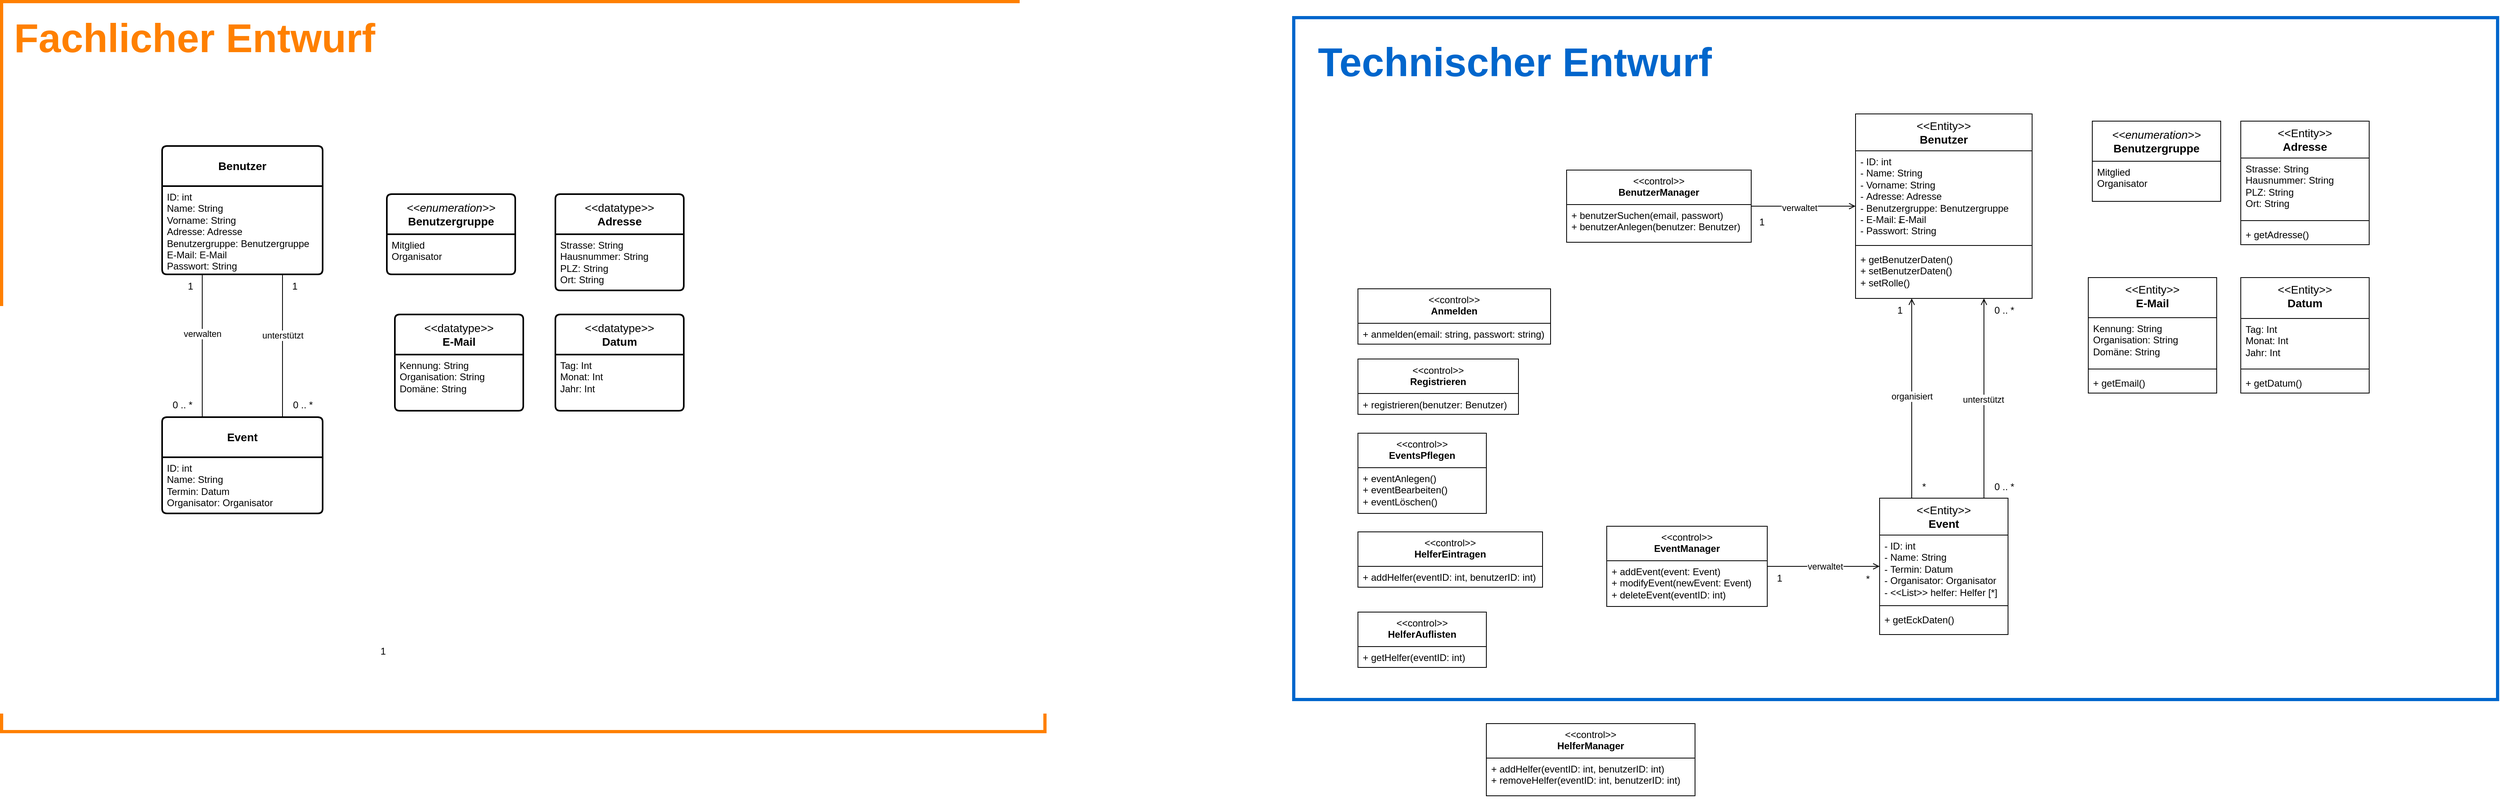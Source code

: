 <mxfile version="24.5.4" type="device">
  <diagram name="Seite-1" id="Eqmvniv_czIGo2SpjLZo">
    <mxGraphModel dx="1728" dy="2091" grid="1" gridSize="10" guides="1" tooltips="1" connect="1" arrows="1" fold="1" page="1" pageScale="1" pageWidth="827" pageHeight="1169" math="0" shadow="0">
      <root>
        <mxCell id="0" />
        <mxCell id="1" parent="0" />
        <mxCell id="cLUYI5qMMWvKZr-MMFAg-8" value="" style="rounded=0;whiteSpace=wrap;html=1;fillColor=none;strokeColor=#FF8000;strokeWidth=4;fontColor=#ff8000;" parent="1" vertex="1">
          <mxGeometry x="80" y="-180" width="1300" height="910" as="geometry" />
        </mxCell>
        <mxCell id="J6vvMmSOAbi-oVOgm_Qq-1" value="&lt;b&gt;Benutzer&lt;/b&gt;" style="swimlane;childLayout=stackLayout;horizontal=1;startSize=50;horizontalStack=0;rounded=1;fontSize=14;fontStyle=0;strokeWidth=2;resizeParent=0;resizeLast=1;shadow=0;dashed=0;align=center;arcSize=4;whiteSpace=wrap;html=1;" parent="1" vertex="1">
          <mxGeometry x="280" width="200" height="160" as="geometry" />
        </mxCell>
        <mxCell id="J6vvMmSOAbi-oVOgm_Qq-2" value="&lt;div&gt;ID: int&lt;/div&gt;&lt;div&gt;Name: String&lt;/div&gt;&lt;div&gt;Vorname: String&lt;/div&gt;&lt;div&gt;Adresse: Adresse&lt;/div&gt;Benutzergruppe: Benutzergruppe&lt;div&gt;E-Mail: E-Mail&lt;/div&gt;&lt;div&gt;Passwort: String&lt;/div&gt;" style="align=left;strokeColor=none;fillColor=none;spacingLeft=4;fontSize=12;verticalAlign=top;resizable=0;rotatable=0;part=1;html=1;" parent="J6vvMmSOAbi-oVOgm_Qq-1" vertex="1">
          <mxGeometry y="50" width="200" height="110" as="geometry" />
        </mxCell>
        <mxCell id="J6vvMmSOAbi-oVOgm_Qq-5" value="&lt;i&gt;&amp;lt;&amp;lt;enumeration&amp;gt;&amp;gt;&lt;/i&gt;&lt;div&gt;&lt;b&gt;Benutzergruppe&lt;/b&gt;&lt;/div&gt;" style="swimlane;childLayout=stackLayout;horizontal=1;startSize=50;horizontalStack=0;rounded=1;fontSize=14;fontStyle=0;strokeWidth=2;resizeParent=0;resizeLast=1;shadow=0;dashed=0;align=center;arcSize=4;whiteSpace=wrap;html=1;" parent="1" vertex="1">
          <mxGeometry x="560" y="60" width="160" height="100" as="geometry" />
        </mxCell>
        <mxCell id="J6vvMmSOAbi-oVOgm_Qq-6" value="Mitglied&lt;div&gt;Organisator&lt;/div&gt;" style="align=left;strokeColor=none;fillColor=none;spacingLeft=4;fontSize=12;verticalAlign=top;resizable=0;rotatable=0;part=1;html=1;" parent="J6vvMmSOAbi-oVOgm_Qq-5" vertex="1">
          <mxGeometry y="50" width="160" height="50" as="geometry" />
        </mxCell>
        <mxCell id="J6vvMmSOAbi-oVOgm_Qq-12" value="&lt;b&gt;Event&lt;/b&gt;" style="swimlane;childLayout=stackLayout;horizontal=1;startSize=50;horizontalStack=0;rounded=1;fontSize=14;fontStyle=0;strokeWidth=2;resizeParent=0;resizeLast=1;shadow=0;dashed=0;align=center;arcSize=4;whiteSpace=wrap;html=1;" parent="1" vertex="1">
          <mxGeometry x="280" y="338" width="200" height="120" as="geometry" />
        </mxCell>
        <mxCell id="J6vvMmSOAbi-oVOgm_Qq-13" value="&lt;div&gt;ID: int&lt;/div&gt;Name: String&lt;div&gt;&lt;/div&gt;&lt;div&gt;Termin: Datum&lt;/div&gt;&lt;div&gt;Organisator: Organisator&lt;/div&gt;" style="align=left;strokeColor=none;fillColor=none;spacingLeft=4;fontSize=12;verticalAlign=top;resizable=0;rotatable=0;part=1;html=1;" parent="J6vvMmSOAbi-oVOgm_Qq-12" vertex="1">
          <mxGeometry y="50" width="200" height="70" as="geometry" />
        </mxCell>
        <mxCell id="cLUYI5qMMWvKZr-MMFAg-2" style="edgeStyle=orthogonalEdgeStyle;rounded=0;orthogonalLoop=1;jettySize=auto;html=1;endArrow=none;endFill=0;entryX=0.25;entryY=0;entryDx=0;entryDy=0;" parent="1" source="J6vvMmSOAbi-oVOgm_Qq-1" target="J6vvMmSOAbi-oVOgm_Qq-12" edge="1">
          <mxGeometry relative="1" as="geometry">
            <mxPoint x="250" y="360" as="sourcePoint" />
            <Array as="points">
              <mxPoint x="330" y="210" />
              <mxPoint x="330" y="210" />
            </Array>
          </mxGeometry>
        </mxCell>
        <mxCell id="cLUYI5qMMWvKZr-MMFAg-3" value="verwalten" style="edgeLabel;html=1;align=center;verticalAlign=middle;resizable=0;points=[];" parent="cLUYI5qMMWvKZr-MMFAg-2" vertex="1" connectable="0">
          <mxGeometry x="-0.19" y="-2" relative="1" as="geometry">
            <mxPoint x="2" y="2" as="offset" />
          </mxGeometry>
        </mxCell>
        <mxCell id="J6vvMmSOAbi-oVOgm_Qq-26" value="0 .. *" style="text;html=1;align=center;verticalAlign=middle;resizable=0;points=[];autosize=1;strokeColor=none;fillColor=none;" parent="1" vertex="1">
          <mxGeometry x="280" y="308" width="50" height="30" as="geometry" />
        </mxCell>
        <mxCell id="J6vvMmSOAbi-oVOgm_Qq-27" value="1" style="text;html=1;align=center;verticalAlign=middle;resizable=0;points=[];autosize=1;strokeColor=none;fillColor=none;" parent="1" vertex="1">
          <mxGeometry x="300" y="160" width="30" height="30" as="geometry" />
        </mxCell>
        <mxCell id="J6vvMmSOAbi-oVOgm_Qq-30" value="&lt;div&gt;&amp;lt;&amp;lt;datatype&amp;gt;&amp;gt;&lt;/div&gt;&lt;b&gt;Adresse&lt;/b&gt;" style="swimlane;childLayout=stackLayout;horizontal=1;startSize=50;horizontalStack=0;rounded=1;fontSize=14;fontStyle=0;strokeWidth=2;resizeParent=0;resizeLast=1;shadow=0;dashed=0;align=center;arcSize=4;whiteSpace=wrap;html=1;" parent="1" vertex="1">
          <mxGeometry x="770" y="60" width="160" height="120" as="geometry" />
        </mxCell>
        <mxCell id="J6vvMmSOAbi-oVOgm_Qq-31" value="Strasse: String&lt;div&gt;Hausnummer: String&lt;/div&gt;&lt;div&gt;PLZ: String&lt;/div&gt;&lt;div&gt;Ort: String&lt;/div&gt;" style="align=left;strokeColor=none;fillColor=none;spacingLeft=4;fontSize=12;verticalAlign=top;resizable=0;rotatable=0;part=1;html=1;" parent="J6vvMmSOAbi-oVOgm_Qq-30" vertex="1">
          <mxGeometry y="50" width="160" height="70" as="geometry" />
        </mxCell>
        <mxCell id="FKtlgxsSE6_4xqyyRltD-1" value="&lt;div&gt;&amp;lt;&amp;lt;datatype&amp;gt;&amp;gt;&lt;b&gt;&lt;br&gt;&lt;/b&gt;&lt;/div&gt;&lt;b&gt;Datum&lt;/b&gt;" style="swimlane;childLayout=stackLayout;horizontal=1;startSize=50;horizontalStack=0;rounded=1;fontSize=14;fontStyle=0;strokeWidth=2;resizeParent=0;resizeLast=1;shadow=0;dashed=0;align=center;arcSize=4;whiteSpace=wrap;html=1;" parent="1" vertex="1">
          <mxGeometry x="770" y="210" width="160" height="120" as="geometry" />
        </mxCell>
        <mxCell id="FKtlgxsSE6_4xqyyRltD-2" value="Tag: Int&lt;div&gt;Monat: Int&lt;/div&gt;&lt;div&gt;Jahr: Int&lt;/div&gt;" style="align=left;strokeColor=none;fillColor=none;spacingLeft=4;fontSize=12;verticalAlign=top;resizable=0;rotatable=0;part=1;html=1;" parent="FKtlgxsSE6_4xqyyRltD-1" vertex="1">
          <mxGeometry y="50" width="160" height="70" as="geometry" />
        </mxCell>
        <mxCell id="FKtlgxsSE6_4xqyyRltD-7" style="edgeStyle=orthogonalEdgeStyle;rounded=0;orthogonalLoop=1;jettySize=auto;html=1;entryX=0.75;entryY=0;entryDx=0;entryDy=0;endArrow=none;endFill=0;" parent="1" source="J6vvMmSOAbi-oVOgm_Qq-1" target="J6vvMmSOAbi-oVOgm_Qq-12" edge="1">
          <mxGeometry relative="1" as="geometry">
            <Array as="points">
              <mxPoint x="430" y="330" />
              <mxPoint x="430" y="330" />
            </Array>
            <mxPoint x="630" y="458" as="sourcePoint" />
          </mxGeometry>
        </mxCell>
        <mxCell id="FKtlgxsSE6_4xqyyRltD-9" value="unterstützt" style="edgeLabel;html=1;align=center;verticalAlign=middle;resizable=0;points=[];" parent="FKtlgxsSE6_4xqyyRltD-7" vertex="1" connectable="0">
          <mxGeometry x="-0.015" y="3" relative="1" as="geometry">
            <mxPoint x="-3" y="-12" as="offset" />
          </mxGeometry>
        </mxCell>
        <mxCell id="FKtlgxsSE6_4xqyyRltD-10" value="0 .. *" style="text;html=1;align=center;verticalAlign=middle;resizable=0;points=[];autosize=1;strokeColor=none;fillColor=none;" parent="1" vertex="1">
          <mxGeometry x="430" y="308" width="50" height="30" as="geometry" />
        </mxCell>
        <mxCell id="FKtlgxsSE6_4xqyyRltD-12" value="1" style="text;html=1;align=center;verticalAlign=middle;resizable=0;points=[];autosize=1;strokeColor=none;fillColor=none;" parent="1" vertex="1">
          <mxGeometry x="540" y="615" width="30" height="30" as="geometry" />
        </mxCell>
        <mxCell id="FKtlgxsSE6_4xqyyRltD-13" value="1" style="text;html=1;align=center;verticalAlign=middle;resizable=0;points=[];autosize=1;strokeColor=none;fillColor=none;" parent="1" vertex="1">
          <mxGeometry x="430" y="160" width="30" height="30" as="geometry" />
        </mxCell>
        <mxCell id="cLUYI5qMMWvKZr-MMFAg-4" value="&lt;div&gt;&amp;lt;&amp;lt;datatype&amp;gt;&amp;gt;&lt;b&gt;&lt;br&gt;&lt;/b&gt;&lt;/div&gt;&lt;b&gt;E-Mail&lt;/b&gt;" style="swimlane;childLayout=stackLayout;horizontal=1;startSize=50;horizontalStack=0;rounded=1;fontSize=14;fontStyle=0;strokeWidth=2;resizeParent=0;resizeLast=1;shadow=0;dashed=0;align=center;arcSize=4;whiteSpace=wrap;html=1;" parent="1" vertex="1">
          <mxGeometry x="570" y="210" width="160" height="120" as="geometry" />
        </mxCell>
        <mxCell id="cLUYI5qMMWvKZr-MMFAg-5" value="Kennung: String&lt;div&gt;Organisation: String&lt;/div&gt;&lt;div&gt;Domäne: String&lt;/div&gt;" style="align=left;strokeColor=none;fillColor=none;spacingLeft=4;fontSize=12;verticalAlign=top;resizable=0;rotatable=0;part=1;html=1;" parent="cLUYI5qMMWvKZr-MMFAg-4" vertex="1">
          <mxGeometry y="50" width="160" height="70" as="geometry" />
        </mxCell>
        <mxCell id="cLUYI5qMMWvKZr-MMFAg-7" value="Fachlicher Entwurf" style="text;html=1;align=center;verticalAlign=middle;resizable=0;points=[];autosize=1;strokeColor=none;fillColor=none;fontSize=50;fontStyle=1;fontColor=#ff8000;" parent="1" vertex="1">
          <mxGeometry x="100" y="-170" width="440" height="70" as="geometry" />
        </mxCell>
        <mxCell id="cLUYI5qMMWvKZr-MMFAg-9" value="" style="rounded=0;whiteSpace=wrap;html=1;fillColor=none;strokeColor=#0066CC;strokeWidth=4;fontColor=#0066CC;" parent="1" vertex="1">
          <mxGeometry x="1690" y="-160" width="1500" height="850" as="geometry" />
        </mxCell>
        <mxCell id="cLUYI5qMMWvKZr-MMFAg-12" value="&lt;i&gt;&amp;lt;&amp;lt;enumeration&amp;gt;&amp;gt;&lt;/i&gt;&lt;div&gt;&lt;b&gt;Benutzergruppe&lt;/b&gt;&lt;/div&gt;" style="swimlane;childLayout=stackLayout;horizontal=1;startSize=50;horizontalStack=0;rounded=0;fontSize=14;fontStyle=0;strokeWidth=1;resizeParent=0;resizeLast=1;shadow=0;dashed=0;align=center;arcSize=4;whiteSpace=wrap;html=1;" parent="1" vertex="1">
          <mxGeometry x="2685" y="-31" width="160" height="100" as="geometry" />
        </mxCell>
        <mxCell id="cLUYI5qMMWvKZr-MMFAg-13" value="Mitglied&lt;div&gt;Organisator&lt;/div&gt;" style="align=left;strokeColor=none;fillColor=none;spacingLeft=4;fontSize=12;verticalAlign=top;resizable=0;rotatable=0;part=1;html=1;" parent="cLUYI5qMMWvKZr-MMFAg-12" vertex="1">
          <mxGeometry y="50" width="160" height="50" as="geometry" />
        </mxCell>
        <mxCell id="cLUYI5qMMWvKZr-MMFAg-42" value="Technischer Entwurf" style="text;html=1;align=center;verticalAlign=middle;resizable=0;points=[];autosize=1;strokeColor=none;fillColor=none;fontSize=50;fontStyle=1;fontColor=#0066CC;" parent="1" vertex="1">
          <mxGeometry x="1730" y="-140" width="470" height="70" as="geometry" />
        </mxCell>
        <mxCell id="cLUYI5qMMWvKZr-MMFAg-47" value="&lt;div style=&quot;font-size: 14px; font-weight: 400;&quot;&gt;&amp;lt;&amp;lt;Entity&amp;gt;&amp;gt;&lt;/div&gt;&lt;b style=&quot;font-size: 14px;&quot;&gt;Benutzer&lt;/b&gt;" style="swimlane;fontStyle=1;align=center;verticalAlign=top;childLayout=stackLayout;horizontal=1;startSize=46;horizontalStack=0;resizeParent=1;resizeParentMax=0;resizeLast=0;collapsible=1;marginBottom=0;whiteSpace=wrap;html=1;rounded=0;" parent="1" vertex="1">
          <mxGeometry x="2390" y="-40" width="220" height="230" as="geometry" />
        </mxCell>
        <mxCell id="cLUYI5qMMWvKZr-MMFAg-48" value="&lt;div style=&quot;text-wrap: nowrap;&quot;&gt;- ID: int&lt;/div&gt;&lt;div style=&quot;text-wrap: nowrap;&quot;&gt;&lt;span style=&quot;background-color: initial;&quot;&gt;-&lt;/span&gt;&lt;span style=&quot;background-color: initial;&quot;&gt;&amp;nbsp;&lt;/span&gt;Name: String&lt;/div&gt;&lt;div style=&quot;text-wrap: nowrap;&quot;&gt;&lt;span style=&quot;background-color: initial;&quot;&gt;-&lt;/span&gt;&lt;span style=&quot;background-color: initial;&quot;&gt;&amp;nbsp;&lt;/span&gt;Vorname: String&lt;/div&gt;&lt;div style=&quot;text-wrap: nowrap;&quot;&gt;&lt;span style=&quot;background-color: initial;&quot;&gt;-&lt;/span&gt;&lt;span style=&quot;background-color: initial;&quot;&gt;&amp;nbsp;&lt;/span&gt;Adresse: Adresse&lt;/div&gt;&lt;span style=&quot;text-wrap: nowrap;&quot;&gt;-&amp;nbsp;&lt;/span&gt;&lt;span style=&quot;text-wrap: nowrap;&quot;&gt;Benutzergruppe: Benutzergruppe&lt;br&gt;&lt;/span&gt;&lt;div style=&quot;text-wrap: nowrap;&quot;&gt;&lt;span style=&quot;background-color: initial;&quot;&gt;-&lt;/span&gt;&lt;span style=&quot;background-color: initial;&quot;&gt;&amp;nbsp;&lt;/span&gt;E-Mail: E-Mail&lt;/div&gt;&lt;div style=&quot;text-wrap: nowrap;&quot;&gt;&lt;span style=&quot;background-color: initial;&quot;&gt;-&lt;/span&gt;&lt;span style=&quot;background-color: initial;&quot;&gt;&amp;nbsp;&lt;/span&gt;Passwort: String&lt;/div&gt;" style="text;strokeColor=none;fillColor=none;align=left;verticalAlign=top;spacingLeft=4;spacingRight=4;overflow=hidden;rotatable=0;points=[[0,0.5],[1,0.5]];portConstraint=eastwest;whiteSpace=wrap;html=1;" parent="cLUYI5qMMWvKZr-MMFAg-47" vertex="1">
          <mxGeometry y="46" width="220" height="114" as="geometry" />
        </mxCell>
        <mxCell id="cLUYI5qMMWvKZr-MMFAg-49" value="" style="line;strokeWidth=1;fillColor=none;align=left;verticalAlign=middle;spacingTop=-1;spacingLeft=3;spacingRight=3;rotatable=0;labelPosition=right;points=[];portConstraint=eastwest;strokeColor=inherit;" parent="cLUYI5qMMWvKZr-MMFAg-47" vertex="1">
          <mxGeometry y="160" width="220" height="8" as="geometry" />
        </mxCell>
        <mxCell id="cLUYI5qMMWvKZr-MMFAg-50" value="&lt;div&gt;&lt;span style=&quot;background-color: initial;&quot;&gt;+ getBenutzerDaten()&lt;/span&gt;&lt;br&gt;&lt;/div&gt;&lt;div&gt;+ setBenutzerDaten()&lt;br&gt;&lt;div&gt;&lt;span style=&quot;background-color: initial;&quot;&gt;+ setRolle()&lt;/span&gt;&lt;br&gt;&lt;/div&gt;&lt;/div&gt;" style="text;strokeColor=none;fillColor=none;align=left;verticalAlign=top;spacingLeft=4;spacingRight=4;overflow=hidden;rotatable=0;points=[[0,0.5],[1,0.5]];portConstraint=eastwest;whiteSpace=wrap;html=1;" parent="cLUYI5qMMWvKZr-MMFAg-47" vertex="1">
          <mxGeometry y="168" width="220" height="62" as="geometry" />
        </mxCell>
        <mxCell id="fn-6BO7ajwBwy7O87MzA-1" style="edgeStyle=orthogonalEdgeStyle;rounded=0;orthogonalLoop=1;jettySize=auto;html=1;endArrow=open;endFill=0;" edge="1" parent="1" source="cLUYI5qMMWvKZr-MMFAg-63" target="cLUYI5qMMWvKZr-MMFAg-47">
          <mxGeometry relative="1" as="geometry">
            <Array as="points">
              <mxPoint x="2550" y="320" />
              <mxPoint x="2550" y="320" />
            </Array>
          </mxGeometry>
        </mxCell>
        <mxCell id="fn-6BO7ajwBwy7O87MzA-5" value="unterstützt" style="edgeLabel;html=1;align=center;verticalAlign=middle;resizable=0;points=[];" vertex="1" connectable="0" parent="fn-6BO7ajwBwy7O87MzA-1">
          <mxGeometry x="-0.009" y="1" relative="1" as="geometry">
            <mxPoint as="offset" />
          </mxGeometry>
        </mxCell>
        <mxCell id="cLUYI5qMMWvKZr-MMFAg-63" value="&lt;div style=&quot;font-size: 14px; font-weight: 400;&quot;&gt;&amp;lt;&amp;lt;Entity&amp;gt;&amp;gt;&lt;b&gt;&lt;br&gt;&lt;/b&gt;&lt;/div&gt;&lt;b style=&quot;font-size: 14px;&quot;&gt;Event&lt;/b&gt;" style="swimlane;fontStyle=1;align=center;verticalAlign=top;childLayout=stackLayout;horizontal=1;startSize=46;horizontalStack=0;resizeParent=1;resizeParentMax=0;resizeLast=0;collapsible=1;marginBottom=0;whiteSpace=wrap;html=1;" parent="1" vertex="1">
          <mxGeometry x="2420" y="439" width="160" height="170" as="geometry" />
        </mxCell>
        <mxCell id="cLUYI5qMMWvKZr-MMFAg-64" value="&lt;div style=&quot;text-wrap: nowrap;&quot;&gt;- ID: int&lt;/div&gt;&lt;span style=&quot;text-wrap: nowrap;&quot;&gt;-&amp;nbsp;&lt;/span&gt;&lt;span style=&quot;text-wrap: nowrap;&quot;&gt;Name: String&lt;/span&gt;&lt;div style=&quot;text-wrap: nowrap;&quot;&gt;&lt;/div&gt;&lt;div style=&quot;text-wrap: nowrap;&quot;&gt;&lt;span style=&quot;background-color: initial;&quot;&gt;-&lt;/span&gt;&lt;span style=&quot;background-color: initial;&quot;&gt;&amp;nbsp;&lt;/span&gt;Termin: Datum&lt;/div&gt;&lt;div style=&quot;text-wrap: nowrap;&quot;&gt;&lt;span style=&quot;background-color: initial;&quot;&gt;-&lt;/span&gt;&lt;span style=&quot;background-color: initial;&quot;&gt;&amp;nbsp;&lt;/span&gt;Organisator: Organisator&lt;/div&gt;&lt;div style=&quot;text-wrap: nowrap;&quot;&gt;- &amp;lt;&amp;lt;List&amp;gt;&amp;gt; helfer: Helfer [*]&lt;/div&gt;" style="text;strokeColor=none;fillColor=none;align=left;verticalAlign=top;spacingLeft=4;spacingRight=4;overflow=hidden;rotatable=0;points=[[0,0.5],[1,0.5]];portConstraint=eastwest;whiteSpace=wrap;html=1;" parent="cLUYI5qMMWvKZr-MMFAg-63" vertex="1">
          <mxGeometry y="46" width="160" height="84" as="geometry" />
        </mxCell>
        <mxCell id="cLUYI5qMMWvKZr-MMFAg-65" value="" style="line;strokeWidth=1;fillColor=none;align=left;verticalAlign=middle;spacingTop=-1;spacingLeft=3;spacingRight=3;rotatable=0;labelPosition=right;points=[];portConstraint=eastwest;strokeColor=inherit;" parent="cLUYI5qMMWvKZr-MMFAg-63" vertex="1">
          <mxGeometry y="130" width="160" height="8" as="geometry" />
        </mxCell>
        <mxCell id="cLUYI5qMMWvKZr-MMFAg-66" value="&lt;div&gt;&lt;span style=&quot;background-color: initial;&quot;&gt;+ getEckDaten()&lt;/span&gt;&lt;/div&gt;" style="text;strokeColor=none;fillColor=none;align=left;verticalAlign=top;spacingLeft=4;spacingRight=4;overflow=hidden;rotatable=0;points=[[0,0.5],[1,0.5]];portConstraint=eastwest;whiteSpace=wrap;html=1;" parent="cLUYI5qMMWvKZr-MMFAg-63" vertex="1">
          <mxGeometry y="138" width="160" height="32" as="geometry" />
        </mxCell>
        <mxCell id="cLUYI5qMMWvKZr-MMFAg-71" value="&lt;div style=&quot;font-size: 14px; font-weight: 400;&quot;&gt;&amp;lt;&amp;lt;Entity&amp;gt;&amp;gt;&lt;b&gt;&lt;br&gt;&lt;/b&gt;&lt;/div&gt;&lt;b style=&quot;font-size: 14px;&quot;&gt;E-Mail&lt;/b&gt;" style="swimlane;fontStyle=1;align=center;verticalAlign=top;childLayout=stackLayout;horizontal=1;startSize=50;horizontalStack=0;resizeParent=1;resizeParentMax=0;resizeLast=0;collapsible=1;marginBottom=0;whiteSpace=wrap;html=1;" parent="1" vertex="1">
          <mxGeometry x="2680" y="164" width="160" height="144" as="geometry" />
        </mxCell>
        <mxCell id="cLUYI5qMMWvKZr-MMFAg-72" value="&lt;span style=&quot;text-wrap: nowrap;&quot;&gt;Kennung: String&lt;/span&gt;&lt;div style=&quot;text-wrap: nowrap;&quot;&gt;Organisation: String&lt;/div&gt;&lt;div style=&quot;text-wrap: nowrap;&quot;&gt;Domäne: String&lt;/div&gt;" style="text;strokeColor=none;fillColor=none;align=left;verticalAlign=top;spacingLeft=4;spacingRight=4;overflow=hidden;rotatable=0;points=[[0,0.5],[1,0.5]];portConstraint=eastwest;whiteSpace=wrap;html=1;" parent="cLUYI5qMMWvKZr-MMFAg-71" vertex="1">
          <mxGeometry y="50" width="160" height="60" as="geometry" />
        </mxCell>
        <mxCell id="cLUYI5qMMWvKZr-MMFAg-73" value="" style="line;strokeWidth=1;fillColor=none;align=left;verticalAlign=middle;spacingTop=-1;spacingLeft=3;spacingRight=3;rotatable=0;labelPosition=right;points=[];portConstraint=eastwest;strokeColor=inherit;" parent="cLUYI5qMMWvKZr-MMFAg-71" vertex="1">
          <mxGeometry y="110" width="160" height="8" as="geometry" />
        </mxCell>
        <mxCell id="cLUYI5qMMWvKZr-MMFAg-74" value="+ getEmail()" style="text;strokeColor=none;fillColor=none;align=left;verticalAlign=top;spacingLeft=4;spacingRight=4;overflow=hidden;rotatable=0;points=[[0,0.5],[1,0.5]];portConstraint=eastwest;whiteSpace=wrap;html=1;" parent="cLUYI5qMMWvKZr-MMFAg-71" vertex="1">
          <mxGeometry y="118" width="160" height="26" as="geometry" />
        </mxCell>
        <mxCell id="cLUYI5qMMWvKZr-MMFAg-75" value="&lt;div style=&quot;font-size: 14px; font-weight: 400;&quot;&gt;&lt;span style=&quot;background-color: initial;&quot;&gt;&amp;lt;&amp;lt;Entity&amp;gt;&amp;gt;&lt;/span&gt;&lt;/div&gt;&lt;div style=&quot;font-size: 14px; font-weight: 400;&quot;&gt;&lt;b style=&quot;background-color: initial;&quot;&gt;Datum&lt;/b&gt;&lt;/div&gt;" style="swimlane;fontStyle=1;align=center;verticalAlign=top;childLayout=stackLayout;horizontal=1;startSize=51;horizontalStack=0;resizeParent=1;resizeParentMax=0;resizeLast=0;collapsible=1;marginBottom=0;whiteSpace=wrap;html=1;" parent="1" vertex="1">
          <mxGeometry x="2870" y="164" width="160" height="144" as="geometry" />
        </mxCell>
        <mxCell id="cLUYI5qMMWvKZr-MMFAg-76" value="&lt;span style=&quot;text-wrap: nowrap;&quot;&gt;Tag: Int&lt;/span&gt;&lt;div style=&quot;text-wrap: nowrap;&quot;&gt;Monat: Int&lt;/div&gt;&lt;div style=&quot;text-wrap: nowrap;&quot;&gt;Jahr: Int&lt;/div&gt;" style="text;strokeColor=none;fillColor=none;align=left;verticalAlign=top;spacingLeft=4;spacingRight=4;overflow=hidden;rotatable=0;points=[[0,0.5],[1,0.5]];portConstraint=eastwest;whiteSpace=wrap;html=1;" parent="cLUYI5qMMWvKZr-MMFAg-75" vertex="1">
          <mxGeometry y="51" width="160" height="59" as="geometry" />
        </mxCell>
        <mxCell id="cLUYI5qMMWvKZr-MMFAg-77" value="" style="line;strokeWidth=1;fillColor=none;align=left;verticalAlign=middle;spacingTop=-1;spacingLeft=3;spacingRight=3;rotatable=0;labelPosition=right;points=[];portConstraint=eastwest;strokeColor=inherit;" parent="cLUYI5qMMWvKZr-MMFAg-75" vertex="1">
          <mxGeometry y="110" width="160" height="8" as="geometry" />
        </mxCell>
        <mxCell id="cLUYI5qMMWvKZr-MMFAg-78" value="+ getDatum()" style="text;strokeColor=none;fillColor=none;align=left;verticalAlign=top;spacingLeft=4;spacingRight=4;overflow=hidden;rotatable=0;points=[[0,0.5],[1,0.5]];portConstraint=eastwest;whiteSpace=wrap;html=1;" parent="cLUYI5qMMWvKZr-MMFAg-75" vertex="1">
          <mxGeometry y="118" width="160" height="26" as="geometry" />
        </mxCell>
        <mxCell id="cLUYI5qMMWvKZr-MMFAg-79" value="&lt;div style=&quot;font-size: 14px; font-weight: 400;&quot;&gt;&lt;span style=&quot;background-color: initial;&quot;&gt;&amp;lt;&amp;lt;Entity&amp;gt;&amp;gt;&lt;/span&gt;&lt;/div&gt;&lt;div style=&quot;font-size: 14px; font-weight: 400;&quot;&gt;&lt;b style=&quot;background-color: initial;&quot;&gt;Adresse&lt;/b&gt;&lt;/div&gt;" style="swimlane;fontStyle=1;align=center;verticalAlign=top;childLayout=stackLayout;horizontal=1;startSize=46;horizontalStack=0;resizeParent=1;resizeParentMax=0;resizeLast=0;collapsible=1;marginBottom=0;whiteSpace=wrap;html=1;" parent="1" vertex="1">
          <mxGeometry x="2870" y="-31" width="160" height="154" as="geometry" />
        </mxCell>
        <mxCell id="cLUYI5qMMWvKZr-MMFAg-80" value="&lt;span style=&quot;text-wrap: nowrap;&quot;&gt;Strasse: String&lt;/span&gt;&lt;div style=&quot;text-wrap: nowrap;&quot;&gt;Hausnummer: String&lt;/div&gt;&lt;div style=&quot;text-wrap: nowrap;&quot;&gt;PLZ: String&lt;/div&gt;&lt;div style=&quot;text-wrap: nowrap;&quot;&gt;Ort: String&lt;/div&gt;" style="text;strokeColor=none;fillColor=none;align=left;verticalAlign=top;spacingLeft=4;spacingRight=4;overflow=hidden;rotatable=0;points=[[0,0.5],[1,0.5]];portConstraint=eastwest;whiteSpace=wrap;html=1;" parent="cLUYI5qMMWvKZr-MMFAg-79" vertex="1">
          <mxGeometry y="46" width="160" height="74" as="geometry" />
        </mxCell>
        <mxCell id="cLUYI5qMMWvKZr-MMFAg-81" value="" style="line;strokeWidth=1;fillColor=none;align=left;verticalAlign=middle;spacingTop=-1;spacingLeft=3;spacingRight=3;rotatable=0;labelPosition=right;points=[];portConstraint=eastwest;strokeColor=inherit;" parent="cLUYI5qMMWvKZr-MMFAg-79" vertex="1">
          <mxGeometry y="120" width="160" height="8" as="geometry" />
        </mxCell>
        <mxCell id="cLUYI5qMMWvKZr-MMFAg-82" value="+ getAdresse()" style="text;strokeColor=none;fillColor=none;align=left;verticalAlign=top;spacingLeft=4;spacingRight=4;overflow=hidden;rotatable=0;points=[[0,0.5],[1,0.5]];portConstraint=eastwest;whiteSpace=wrap;html=1;" parent="cLUYI5qMMWvKZr-MMFAg-79" vertex="1">
          <mxGeometry y="128" width="160" height="26" as="geometry" />
        </mxCell>
        <mxCell id="cLUYI5qMMWvKZr-MMFAg-99" value="&lt;div&gt;&lt;span style=&quot;font-weight: normal;&quot;&gt;&amp;lt;&amp;lt;control&amp;gt;&amp;gt;&lt;/span&gt;&lt;/div&gt;HelferEintragen" style="swimlane;fontStyle=1;align=center;verticalAlign=top;childLayout=stackLayout;horizontal=1;startSize=43;horizontalStack=0;resizeParent=1;resizeParentMax=0;resizeLast=0;collapsible=1;marginBottom=0;whiteSpace=wrap;html=1;" parent="1" vertex="1">
          <mxGeometry x="1770" y="481" width="230" height="69" as="geometry" />
        </mxCell>
        <mxCell id="cLUYI5qMMWvKZr-MMFAg-100" value="+ addHelfer(eventID: int, benutzerID: int)" style="text;strokeColor=none;fillColor=none;align=left;verticalAlign=top;spacingLeft=4;spacingRight=4;overflow=hidden;rotatable=0;points=[[0,0.5],[1,0.5]];portConstraint=eastwest;whiteSpace=wrap;html=1;" parent="cLUYI5qMMWvKZr-MMFAg-99" vertex="1">
          <mxGeometry y="43" width="230" height="26" as="geometry" />
        </mxCell>
        <mxCell id="cLUYI5qMMWvKZr-MMFAg-101" value="&lt;div&gt;&lt;span style=&quot;font-weight: normal;&quot;&gt;&amp;lt;&amp;lt;control&amp;gt;&amp;gt;&lt;/span&gt;&lt;/div&gt;EventsPflegen" style="swimlane;fontStyle=1;align=center;verticalAlign=top;childLayout=stackLayout;horizontal=1;startSize=43;horizontalStack=0;resizeParent=1;resizeParentMax=0;resizeLast=0;collapsible=1;marginBottom=0;whiteSpace=wrap;html=1;" parent="1" vertex="1">
          <mxGeometry x="1770" y="358" width="160" height="100" as="geometry" />
        </mxCell>
        <mxCell id="cLUYI5qMMWvKZr-MMFAg-102" value="+ eventAnlegen()&lt;div&gt;+ eventBearbeiten()&lt;/div&gt;&lt;div&gt;+ eventLöschen()&lt;/div&gt;" style="text;strokeColor=none;fillColor=none;align=left;verticalAlign=top;spacingLeft=4;spacingRight=4;overflow=hidden;rotatable=0;points=[[0,0.5],[1,0.5]];portConstraint=eastwest;whiteSpace=wrap;html=1;" parent="cLUYI5qMMWvKZr-MMFAg-101" vertex="1">
          <mxGeometry y="43" width="160" height="57" as="geometry" />
        </mxCell>
        <mxCell id="cLUYI5qMMWvKZr-MMFAg-103" value="&lt;div&gt;&lt;span style=&quot;font-weight: normal;&quot;&gt;&amp;lt;&amp;lt;control&amp;gt;&amp;gt;&lt;/span&gt;&lt;/div&gt;Anmelden" style="swimlane;fontStyle=1;align=center;verticalAlign=top;childLayout=stackLayout;horizontal=1;startSize=43;horizontalStack=0;resizeParent=1;resizeParentMax=0;resizeLast=0;collapsible=1;marginBottom=0;whiteSpace=wrap;html=1;" parent="1" vertex="1">
          <mxGeometry x="1770" y="178" width="240" height="69" as="geometry" />
        </mxCell>
        <mxCell id="cLUYI5qMMWvKZr-MMFAg-104" value="+ anmelden(email: string, passwort: string)" style="text;strokeColor=none;fillColor=none;align=left;verticalAlign=top;spacingLeft=4;spacingRight=4;overflow=hidden;rotatable=0;points=[[0,0.5],[1,0.5]];portConstraint=eastwest;whiteSpace=wrap;html=1;" parent="cLUYI5qMMWvKZr-MMFAg-103" vertex="1">
          <mxGeometry y="43" width="240" height="26" as="geometry" />
        </mxCell>
        <mxCell id="cLUYI5qMMWvKZr-MMFAg-107" value="&lt;div&gt;&lt;span style=&quot;font-weight: normal;&quot;&gt;&amp;lt;&amp;lt;control&amp;gt;&amp;gt;&lt;/span&gt;&lt;/div&gt;HelferAuflisten" style="swimlane;fontStyle=1;align=center;verticalAlign=top;childLayout=stackLayout;horizontal=1;startSize=43;horizontalStack=0;resizeParent=1;resizeParentMax=0;resizeLast=0;collapsible=1;marginBottom=0;whiteSpace=wrap;html=1;" parent="1" vertex="1">
          <mxGeometry x="1770" y="581" width="160" height="69" as="geometry" />
        </mxCell>
        <mxCell id="cLUYI5qMMWvKZr-MMFAg-108" value="+ getHelfer(eventID: int)" style="text;strokeColor=none;fillColor=none;align=left;verticalAlign=top;spacingLeft=4;spacingRight=4;overflow=hidden;rotatable=0;points=[[0,0.5],[1,0.5]];portConstraint=eastwest;whiteSpace=wrap;html=1;" parent="cLUYI5qMMWvKZr-MMFAg-107" vertex="1">
          <mxGeometry y="43" width="160" height="26" as="geometry" />
        </mxCell>
        <mxCell id="cLUYI5qMMWvKZr-MMFAg-117" style="edgeStyle=orthogonalEdgeStyle;rounded=0;orthogonalLoop=1;jettySize=auto;html=1;endArrow=open;endFill=0;" parent="1" source="cLUYI5qMMWvKZr-MMFAg-109" target="cLUYI5qMMWvKZr-MMFAg-47" edge="1">
          <mxGeometry relative="1" as="geometry">
            <Array as="points">
              <mxPoint x="2410" y="75" />
              <mxPoint x="2410" y="75" />
            </Array>
          </mxGeometry>
        </mxCell>
        <mxCell id="cLUYI5qMMWvKZr-MMFAg-118" value="verwaltet" style="edgeLabel;html=1;align=center;verticalAlign=middle;resizable=0;points=[];" parent="cLUYI5qMMWvKZr-MMFAg-117" vertex="1" connectable="0">
          <mxGeometry x="-0.084" y="-2" relative="1" as="geometry">
            <mxPoint as="offset" />
          </mxGeometry>
        </mxCell>
        <mxCell id="cLUYI5qMMWvKZr-MMFAg-109" value="&lt;div&gt;&lt;span style=&quot;font-weight: normal;&quot;&gt;&amp;lt;&amp;lt;control&amp;gt;&amp;gt;&lt;/span&gt;&lt;/div&gt;BenutzerManager" style="swimlane;fontStyle=1;align=center;verticalAlign=top;childLayout=stackLayout;horizontal=1;startSize=43;horizontalStack=0;resizeParent=1;resizeParentMax=0;resizeLast=0;collapsible=1;marginBottom=0;whiteSpace=wrap;html=1;" parent="1" vertex="1">
          <mxGeometry x="2030" y="30" width="230" height="90" as="geometry" />
        </mxCell>
        <mxCell id="cLUYI5qMMWvKZr-MMFAg-110" value="+ benutzerSuchen(email, passwort)&lt;div&gt;+ benutzerAnlegen(benutzer: Benutzer)&lt;br&gt;&lt;/div&gt;" style="text;strokeColor=none;fillColor=none;align=left;verticalAlign=top;spacingLeft=4;spacingRight=4;overflow=hidden;rotatable=0;points=[[0,0.5],[1,0.5]];portConstraint=eastwest;whiteSpace=wrap;html=1;" parent="cLUYI5qMMWvKZr-MMFAg-109" vertex="1">
          <mxGeometry y="43" width="230" height="47" as="geometry" />
        </mxCell>
        <mxCell id="cLUYI5qMMWvKZr-MMFAg-121" style="edgeStyle=orthogonalEdgeStyle;rounded=0;orthogonalLoop=1;jettySize=auto;html=1;endArrow=open;endFill=0;" parent="1" source="cLUYI5qMMWvKZr-MMFAg-111" target="cLUYI5qMMWvKZr-MMFAg-63" edge="1">
          <mxGeometry relative="1" as="geometry" />
        </mxCell>
        <mxCell id="cLUYI5qMMWvKZr-MMFAg-123" value="verwaltet" style="edgeLabel;html=1;align=center;verticalAlign=middle;resizable=0;points=[];" parent="cLUYI5qMMWvKZr-MMFAg-121" vertex="1" connectable="0">
          <mxGeometry x="0.024" relative="1" as="geometry">
            <mxPoint as="offset" />
          </mxGeometry>
        </mxCell>
        <mxCell id="cLUYI5qMMWvKZr-MMFAg-111" value="&lt;div&gt;&lt;span style=&quot;font-weight: normal;&quot;&gt;&amp;lt;&amp;lt;control&amp;gt;&amp;gt;&lt;/span&gt;&lt;/div&gt;EventManager" style="swimlane;fontStyle=1;align=center;verticalAlign=top;childLayout=stackLayout;horizontal=1;startSize=43;horizontalStack=0;resizeParent=1;resizeParentMax=0;resizeLast=0;collapsible=1;marginBottom=0;whiteSpace=wrap;html=1;" parent="1" vertex="1">
          <mxGeometry x="2080" y="474" width="200" height="100" as="geometry" />
        </mxCell>
        <mxCell id="cLUYI5qMMWvKZr-MMFAg-112" value="+ addEvent(event: Event)&lt;div&gt;+ modifyEvent(newEvent: Event)&lt;/div&gt;&lt;div&gt;+ deleteEvent(eventID: int)&lt;/div&gt;" style="text;strokeColor=none;fillColor=none;align=left;verticalAlign=top;spacingLeft=4;spacingRight=4;overflow=hidden;rotatable=0;points=[[0,0.5],[1,0.5]];portConstraint=eastwest;whiteSpace=wrap;html=1;" parent="cLUYI5qMMWvKZr-MMFAg-111" vertex="1">
          <mxGeometry y="43" width="200" height="57" as="geometry" />
        </mxCell>
        <mxCell id="cLUYI5qMMWvKZr-MMFAg-113" value="&lt;div&gt;&lt;span style=&quot;font-weight: normal;&quot;&gt;&amp;lt;&amp;lt;control&amp;gt;&amp;gt;&lt;/span&gt;&lt;/div&gt;HelferManager" style="swimlane;fontStyle=1;align=center;verticalAlign=top;childLayout=stackLayout;horizontal=1;startSize=43;horizontalStack=0;resizeParent=1;resizeParentMax=0;resizeLast=0;collapsible=1;marginBottom=0;whiteSpace=wrap;html=1;" parent="1" vertex="1">
          <mxGeometry x="1930" y="720" width="260" height="90" as="geometry" />
        </mxCell>
        <mxCell id="cLUYI5qMMWvKZr-MMFAg-114" value="+ addHelfer(eventID: int, benutzerID: int)&lt;div&gt;+ remove&lt;span style=&quot;background-color: initial;&quot;&gt;Helfer(eventID: int, benutzerID: int)&lt;/span&gt;&lt;/div&gt;" style="text;strokeColor=none;fillColor=none;align=left;verticalAlign=top;spacingLeft=4;spacingRight=4;overflow=hidden;rotatable=0;points=[[0,0.5],[1,0.5]];portConstraint=eastwest;whiteSpace=wrap;html=1;" parent="cLUYI5qMMWvKZr-MMFAg-113" vertex="1">
          <mxGeometry y="43" width="260" height="47" as="geometry" />
        </mxCell>
        <mxCell id="cLUYI5qMMWvKZr-MMFAg-119" value="1" style="text;html=1;align=center;verticalAlign=middle;resizable=0;points=[];autosize=1;strokeColor=none;fillColor=none;" parent="1" vertex="1">
          <mxGeometry x="2258" y="80" width="30" height="30" as="geometry" />
        </mxCell>
        <mxCell id="cLUYI5qMMWvKZr-MMFAg-120" value="*" style="text;html=1;align=center;verticalAlign=middle;resizable=0;points=[];autosize=1;strokeColor=none;fillColor=none;" parent="1" vertex="1">
          <mxGeometry x="2430" y="82" width="30" height="30" as="geometry" />
        </mxCell>
        <mxCell id="cLUYI5qMMWvKZr-MMFAg-125" value="1" style="text;html=1;align=center;verticalAlign=middle;resizable=0;points=[];autosize=1;strokeColor=none;fillColor=none;" parent="1" vertex="1">
          <mxGeometry x="2280" y="523.5" width="30" height="30" as="geometry" />
        </mxCell>
        <mxCell id="cLUYI5qMMWvKZr-MMFAg-126" value="*" style="text;html=1;align=center;verticalAlign=middle;resizable=0;points=[];autosize=1;strokeColor=none;fillColor=none;" parent="1" vertex="1">
          <mxGeometry x="2390" y="525" width="30" height="30" as="geometry" />
        </mxCell>
        <mxCell id="cLUYI5qMMWvKZr-MMFAg-137" style="edgeStyle=orthogonalEdgeStyle;rounded=0;orthogonalLoop=1;jettySize=auto;html=1;endArrow=none;endFill=0;startArrow=open;startFill=0;" parent="1" source="cLUYI5qMMWvKZr-MMFAg-47" target="cLUYI5qMMWvKZr-MMFAg-63" edge="1">
          <mxGeometry relative="1" as="geometry">
            <Array as="points">
              <mxPoint x="2460" y="320" />
              <mxPoint x="2460" y="320" />
            </Array>
            <mxPoint x="2420" y="345" as="sourcePoint" />
          </mxGeometry>
        </mxCell>
        <mxCell id="cLUYI5qMMWvKZr-MMFAg-140" value="organisiert" style="edgeLabel;html=1;align=center;verticalAlign=middle;resizable=0;points=[];" parent="cLUYI5qMMWvKZr-MMFAg-137" vertex="1" connectable="0">
          <mxGeometry x="-0.024" relative="1" as="geometry">
            <mxPoint as="offset" />
          </mxGeometry>
        </mxCell>
        <mxCell id="cLUYI5qMMWvKZr-MMFAg-138" value="1" style="text;html=1;align=center;verticalAlign=middle;resizable=0;points=[];autosize=1;strokeColor=none;fillColor=none;" parent="1" vertex="1">
          <mxGeometry x="2430" y="190" width="30" height="30" as="geometry" />
        </mxCell>
        <mxCell id="cLUYI5qMMWvKZr-MMFAg-139" value="*" style="text;html=1;align=center;verticalAlign=middle;resizable=0;points=[];autosize=1;strokeColor=none;fillColor=none;" parent="1" vertex="1">
          <mxGeometry x="2460" y="410" width="30" height="30" as="geometry" />
        </mxCell>
        <mxCell id="VDEShlPZXX6qfzh75GbT-1" value="&lt;div&gt;&lt;span style=&quot;font-weight: normal;&quot;&gt;&amp;lt;&amp;lt;control&amp;gt;&amp;gt;&lt;/span&gt;&lt;/div&gt;Registrieren" style="swimlane;fontStyle=1;align=center;verticalAlign=top;childLayout=stackLayout;horizontal=1;startSize=43;horizontalStack=0;resizeParent=1;resizeParentMax=0;resizeLast=0;collapsible=1;marginBottom=0;whiteSpace=wrap;html=1;" parent="1" vertex="1">
          <mxGeometry x="1770" y="265.5" width="200" height="69" as="geometry" />
        </mxCell>
        <mxCell id="VDEShlPZXX6qfzh75GbT-2" value="+ registrieren(benutzer: Benutzer)" style="text;strokeColor=none;fillColor=none;align=left;verticalAlign=top;spacingLeft=4;spacingRight=4;overflow=hidden;rotatable=0;points=[[0,0.5],[1,0.5]];portConstraint=eastwest;whiteSpace=wrap;html=1;" parent="VDEShlPZXX6qfzh75GbT-1" vertex="1">
          <mxGeometry y="43" width="200" height="26" as="geometry" />
        </mxCell>
        <mxCell id="fn-6BO7ajwBwy7O87MzA-3" value="0 .. *" style="text;html=1;align=center;verticalAlign=middle;resizable=0;points=[];autosize=1;strokeColor=none;fillColor=none;" vertex="1" parent="1">
          <mxGeometry x="2550" y="190" width="50" height="30" as="geometry" />
        </mxCell>
        <mxCell id="fn-6BO7ajwBwy7O87MzA-4" value="0 .. *" style="text;html=1;align=center;verticalAlign=middle;resizable=0;points=[];autosize=1;strokeColor=none;fillColor=none;" vertex="1" parent="1">
          <mxGeometry x="2550" y="410" width="50" height="30" as="geometry" />
        </mxCell>
      </root>
    </mxGraphModel>
  </diagram>
</mxfile>
